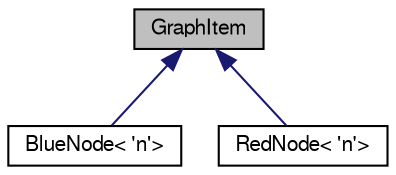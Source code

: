 digraph "GraphItem"
{
 // LATEX_PDF_SIZE
  edge [fontname="FreeSans",fontsize="10",labelfontname="FreeSans",labelfontsize="10"];
  node [fontname="FreeSans",fontsize="10",shape=record];
  Node0 [label="GraphItem",height=0.2,width=0.4,color="black", fillcolor="grey75", style="filled", fontcolor="black",tooltip="Concept class for Node, Arc and Edge types."];
  Node0 -> Node1 [dir="back",color="midnightblue",fontsize="10",style="solid",fontname="FreeSans"];
  Node1 [label="BlueNode\< 'n'\>",height=0.2,width=0.4,color="black", fillcolor="white", style="filled",URL="$a05049.html",tooltip="Class to represent blue nodes."];
  Node0 -> Node2 [dir="back",color="midnightblue",fontsize="10",style="solid",fontname="FreeSans"];
  Node2 [label="RedNode\< 'n'\>",height=0.2,width=0.4,color="black", fillcolor="white", style="filled",URL="$a05045.html",tooltip="Class to represent red nodes."];
}
